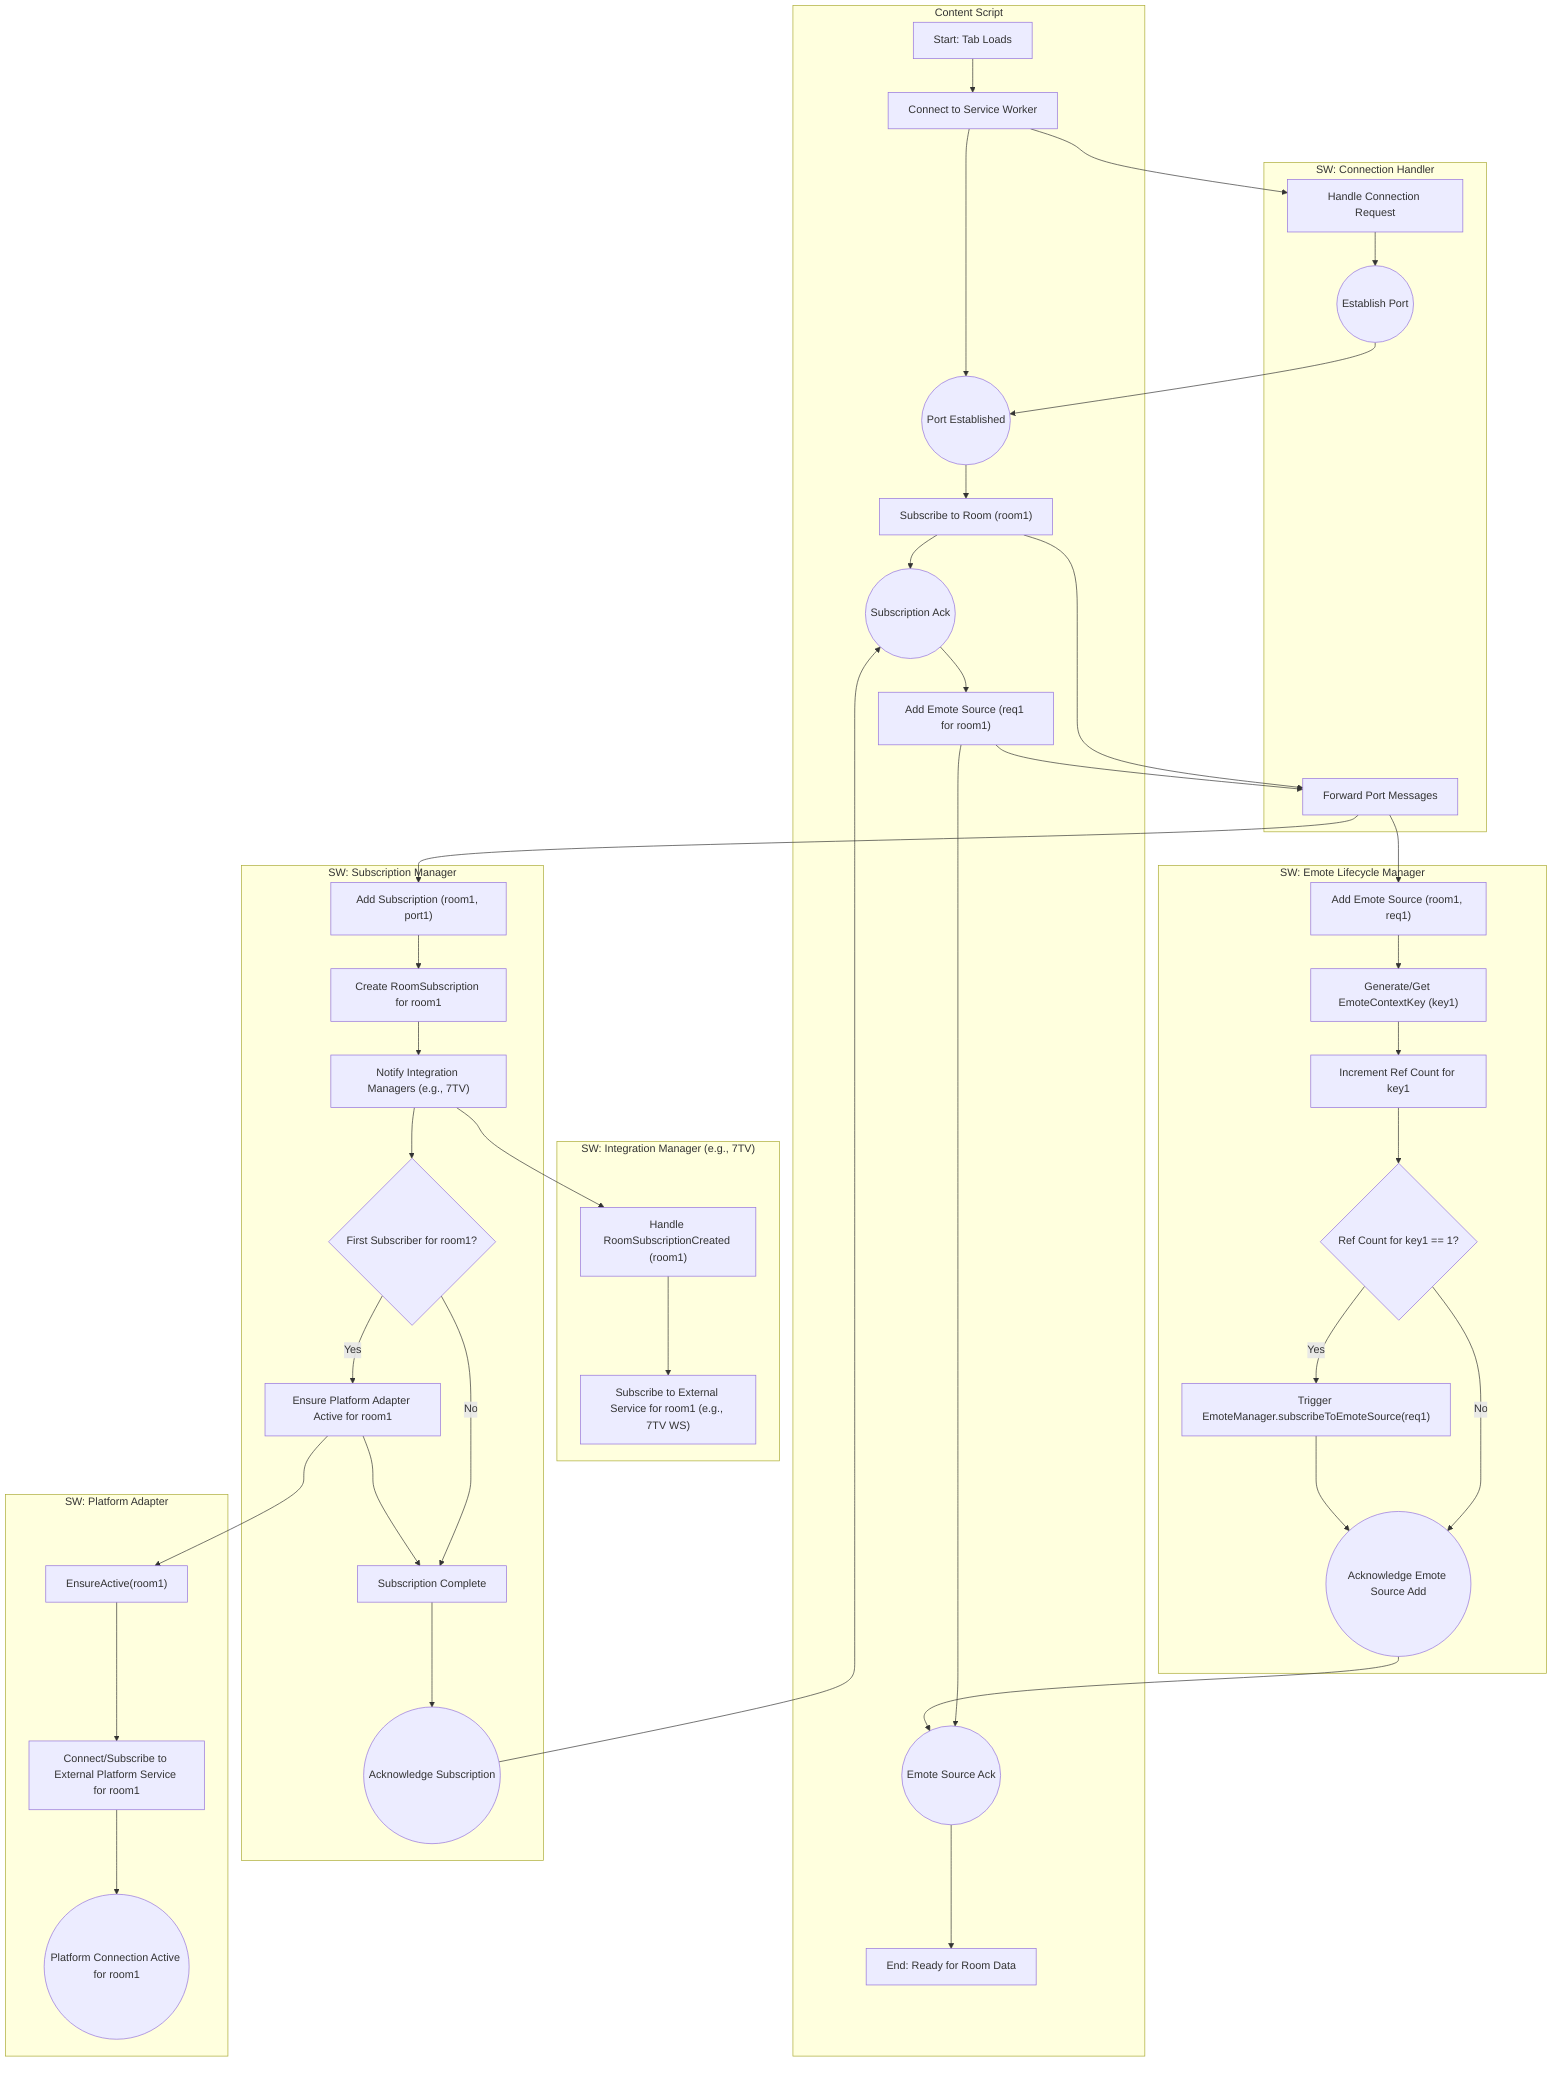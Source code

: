 flowchart TD
    subgraph CS [Content Script]
        CS_Start["Start: Tab Loads"] --> CS_Connect["Connect to Service Worker"];
        CS_Connect --> CS_PortEst(("Port Established"));
        CS_PortEst --> CS_SubRoom["Subscribe to Room (room1)"];
        CS_SubRoom --> CS_SubAck(("Subscription Ack"));
        CS_SubAck --> CS_AddEmoteSrc["Add Emote Source (req1 for room1)"];
        CS_AddEmoteSrc --> CS_EmoteAck(("Emote Source Ack"));
        CS_EmoteAck --> CS_End["End: Ready for Room Data"];
    end

    subgraph SW_CH [SW: Connection Handler]
        CH_HandleConnect["Handle Connection Request"] --> CH_EstablishPort(("Establish Port"));
        CH_PortForward["Forward Port Messages"];
    end

    subgraph SW_SM [SW: Subscription Manager]
        SM_AddSub["Add Subscription (room1, port1)"] --> SM_CreateRoomSub["Create RoomSubscription for room1"];
        SM_CreateRoomSub --> SM_NotifyIntMgr["Notify Integration Managers (e.g., 7TV)"];
        SM_NotifyIntMgr --> SM_CheckPlatform{"First Subscriber for room1?"};
        SM_CheckPlatform -- Yes --> SM_ActivatePA["Ensure Platform Adapter Active for room1"];
        SM_CheckPlatform -- No --> SM_SubDone["Subscription Complete"];
        SM_ActivatePA --> SM_SubDone;
        SM_SubDone --> SM_AckSub(("Acknowledge Subscription"));
    end

    subgraph SW_IMgr ["SW: Integration Manager (e.g., 7TV)"]
        IMgr_HandleRoomCreate["Handle RoomSubscriptionCreated (room1)"] --> IMgr_ExtSub["Subscribe to External Service for room1 (e.g., 7TV WS)"];
    end

    subgraph SW_PA [SW: Platform Adapter]
        PA_Activate["EnsureActive(room1)"] --> PA_ConnectExt["Connect/Subscribe to External Platform Service for room1"];
        PA_ConnectExt --> PA_Active(("Platform Connection Active for room1"));
    end

    subgraph SW_ELM [SW: Emote Lifecycle Manager]
        ELM_AddSource["Add Emote Source (room1, req1)"] --> ELM_GenKey["Generate/Get EmoteContextKey (key1)"];
        ELM_GenKey --> ELM_IncRef["Increment Ref Count for key1"];
        ELM_IncRef --> ELM_CheckRef{"Ref Count for key1 == 1?"};
        ELM_CheckRef -- Yes --> ELM_TrigEM["Trigger EmoteManager.subscribeToEmoteSource(req1)"];
        ELM_CheckRef -- No --> ELM_AckAdd(("Acknowledge Emote Source Add"));
        ELM_TrigEM --> ELM_AckAdd;
    end

    %% Connections between swimlanes
    CS_Connect --> CH_HandleConnect;
    CH_EstablishPort --> CS_PortEst;
    CS_SubRoom --> CH_PortForward;
    CH_PortForward --> SM_AddSub;
    SM_NotifyIntMgr --> IMgr_HandleRoomCreate;
    SM_ActivatePA --> PA_Activate;
    SM_AckSub --> CS_SubAck;
    CS_AddEmoteSrc --> CH_PortForward;
    CH_PortForward --> ELM_AddSource;
    ELM_AckAdd --> CS_EmoteAck;

    %% External calls (visual cues, not formal swimlanes)
    %% IMgr_ExtSub -.-> Ext_7TV_WS[External 7TV WS];
    %% PA_ConnectExt -.-> Ext_Platform[External Platform Service];
    %% ELM_TrigEM -.-> SW_EM[SW: Emote Manager];